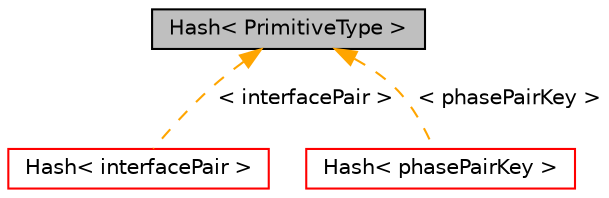 digraph "Hash&lt; PrimitiveType &gt;"
{
  bgcolor="transparent";
  edge [fontname="Helvetica",fontsize="10",labelfontname="Helvetica",labelfontsize="10"];
  node [fontname="Helvetica",fontsize="10",shape=record];
  Node1 [label="Hash\< PrimitiveType \>",height=0.2,width=0.4,color="black", fillcolor="grey75", style="filled", fontcolor="black"];
  Node1 -> Node2 [dir="back",color="orange",fontsize="10",style="dashed",label=" \< interfacePair \>" ,fontname="Helvetica"];
  Node2 [label="Hash\< interfacePair \>",height=0.2,width=0.4,color="red",URL="$a00988.html"];
  Node1 -> Node3 [dir="back",color="orange",fontsize="10",style="dashed",label=" \< phasePairKey \>" ,fontname="Helvetica"];
  Node3 [label="Hash\< phasePairKey \>",height=0.2,width=0.4,color="red",URL="$a00988.html"];
}
